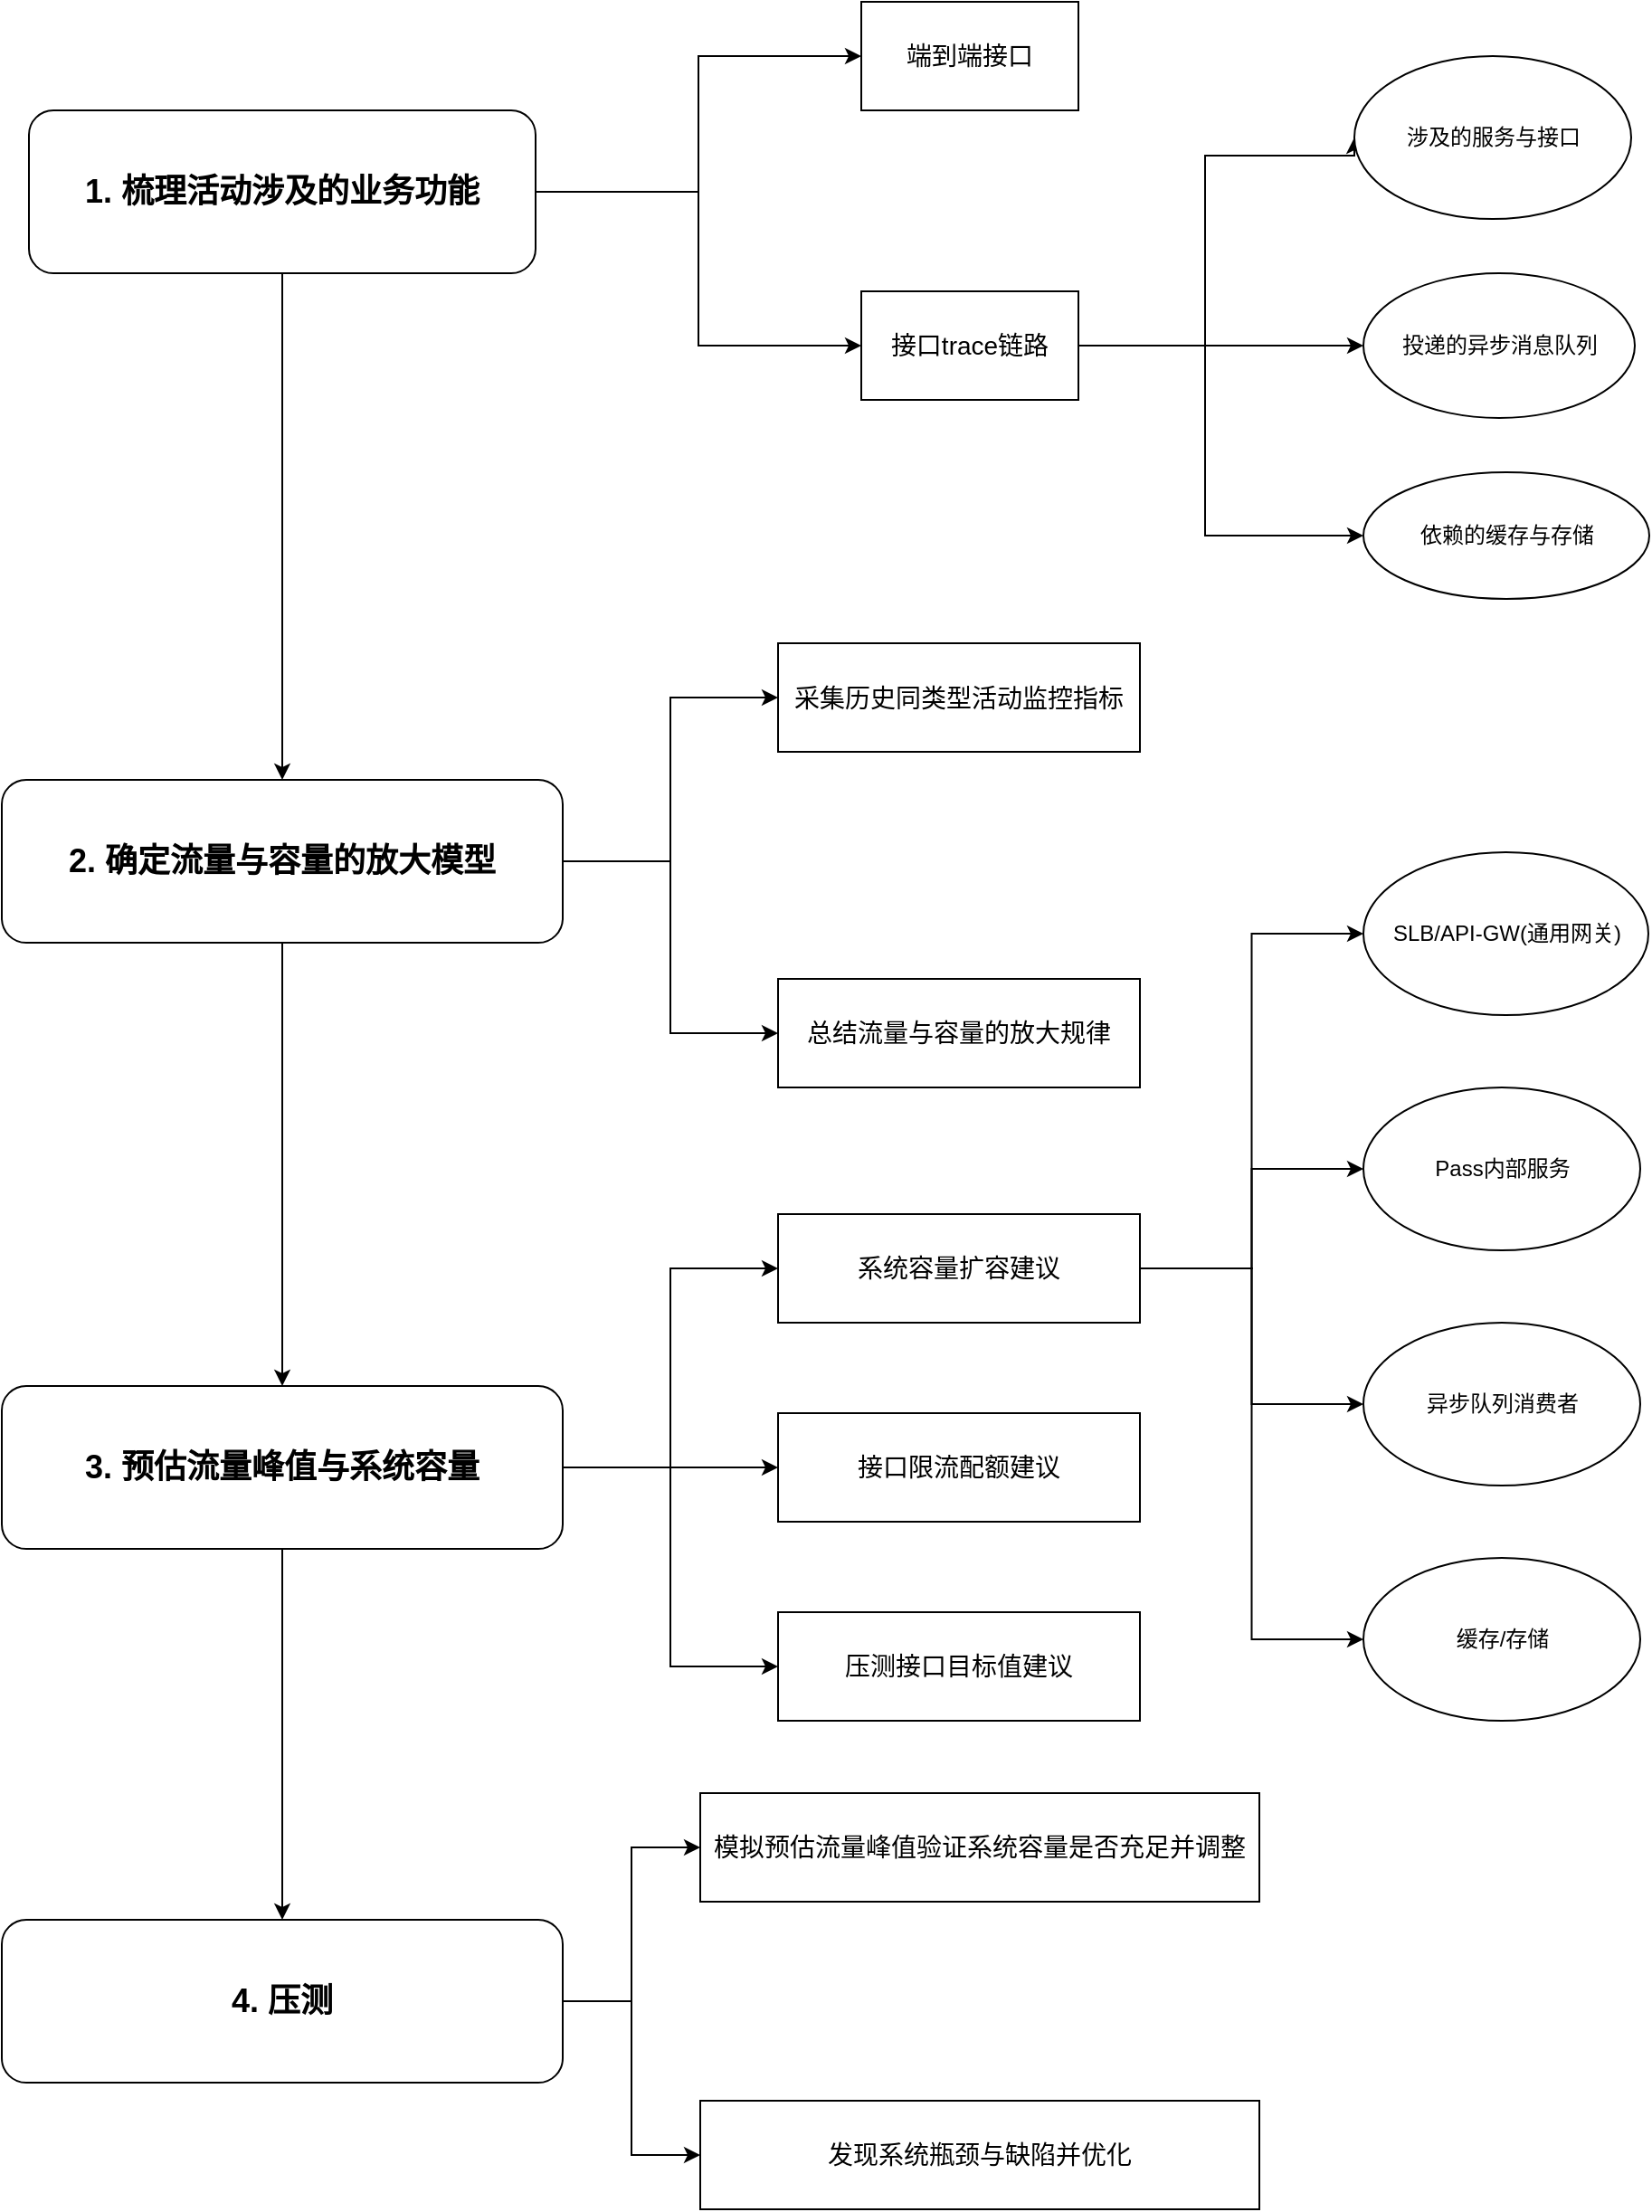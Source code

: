 <mxfile version="26.0.14">
  <diagram name="第 1 页" id="oglCzEgyUQVp-rbr_owY">
    <mxGraphModel dx="2069" dy="785" grid="1" gridSize="10" guides="1" tooltips="1" connect="1" arrows="1" fold="1" page="1" pageScale="1" pageWidth="827" pageHeight="1169" math="0" shadow="0">
      <root>
        <mxCell id="0" />
        <mxCell id="1" parent="0" />
        <mxCell id="Tt0FMffgAjtofy6_wQyA-16" style="edgeStyle=orthogonalEdgeStyle;rounded=0;orthogonalLoop=1;jettySize=auto;html=1;entryX=0;entryY=0.5;entryDx=0;entryDy=0;" edge="1" parent="1" source="Tt0FMffgAjtofy6_wQyA-1" target="Tt0FMffgAjtofy6_wQyA-4">
          <mxGeometry relative="1" as="geometry" />
        </mxCell>
        <mxCell id="Tt0FMffgAjtofy6_wQyA-17" style="edgeStyle=orthogonalEdgeStyle;rounded=0;orthogonalLoop=1;jettySize=auto;html=1;entryX=0;entryY=0.5;entryDx=0;entryDy=0;" edge="1" parent="1" source="Tt0FMffgAjtofy6_wQyA-1" target="Tt0FMffgAjtofy6_wQyA-7">
          <mxGeometry relative="1" as="geometry" />
        </mxCell>
        <mxCell id="Tt0FMffgAjtofy6_wQyA-31" style="edgeStyle=orthogonalEdgeStyle;rounded=0;orthogonalLoop=1;jettySize=auto;html=1;entryX=0.5;entryY=0;entryDx=0;entryDy=0;" edge="1" parent="1" source="Tt0FMffgAjtofy6_wQyA-1" target="Tt0FMffgAjtofy6_wQyA-19">
          <mxGeometry relative="1" as="geometry" />
        </mxCell>
        <mxCell id="Tt0FMffgAjtofy6_wQyA-1" value="&lt;font style=&quot;font-size: 18px;&quot;&gt;&lt;b&gt;1. 梳理活动涉及的业务功能&lt;/b&gt;&lt;/font&gt;" style="rounded=1;whiteSpace=wrap;html=1;" vertex="1" parent="1">
          <mxGeometry y="230" width="280" height="90" as="geometry" />
        </mxCell>
        <mxCell id="Tt0FMffgAjtofy6_wQyA-4" value="&lt;font style=&quot;font-size: 14px;&quot;&gt;端到端接口&lt;/font&gt;" style="rounded=0;whiteSpace=wrap;html=1;" vertex="1" parent="1">
          <mxGeometry x="460" y="170" width="120" height="60" as="geometry" />
        </mxCell>
        <mxCell id="Tt0FMffgAjtofy6_wQyA-21" style="edgeStyle=orthogonalEdgeStyle;rounded=0;orthogonalLoop=1;jettySize=auto;html=1;entryX=0;entryY=0.5;entryDx=0;entryDy=0;" edge="1" parent="1" source="Tt0FMffgAjtofy6_wQyA-7" target="Tt0FMffgAjtofy6_wQyA-10">
          <mxGeometry relative="1" as="geometry" />
        </mxCell>
        <mxCell id="Tt0FMffgAjtofy6_wQyA-22" style="edgeStyle=orthogonalEdgeStyle;rounded=0;orthogonalLoop=1;jettySize=auto;html=1;entryX=0;entryY=0.5;entryDx=0;entryDy=0;" edge="1" parent="1" source="Tt0FMffgAjtofy6_wQyA-7" target="Tt0FMffgAjtofy6_wQyA-8">
          <mxGeometry relative="1" as="geometry">
            <Array as="points">
              <mxPoint x="650" y="360" />
              <mxPoint x="650" y="255" />
              <mxPoint x="733" y="255" />
            </Array>
          </mxGeometry>
        </mxCell>
        <mxCell id="Tt0FMffgAjtofy6_wQyA-56" style="edgeStyle=orthogonalEdgeStyle;rounded=0;orthogonalLoop=1;jettySize=auto;html=1;entryX=0;entryY=0.5;entryDx=0;entryDy=0;" edge="1" parent="1" source="Tt0FMffgAjtofy6_wQyA-7" target="Tt0FMffgAjtofy6_wQyA-9">
          <mxGeometry relative="1" as="geometry">
            <Array as="points">
              <mxPoint x="650" y="360" />
              <mxPoint x="650" y="465" />
            </Array>
          </mxGeometry>
        </mxCell>
        <mxCell id="Tt0FMffgAjtofy6_wQyA-7" value="&lt;font style=&quot;font-size: 14px;&quot;&gt;接口trace链路&lt;/font&gt;" style="rounded=0;whiteSpace=wrap;html=1;" vertex="1" parent="1">
          <mxGeometry x="460" y="330" width="120" height="60" as="geometry" />
        </mxCell>
        <mxCell id="Tt0FMffgAjtofy6_wQyA-8" value="涉及的服务与接口" style="ellipse;whiteSpace=wrap;html=1;" vertex="1" parent="1">
          <mxGeometry x="732.5" y="200" width="153" height="90" as="geometry" />
        </mxCell>
        <mxCell id="Tt0FMffgAjtofy6_wQyA-9" value="依赖的缓存与存储" style="ellipse;whiteSpace=wrap;html=1;" vertex="1" parent="1">
          <mxGeometry x="737.5" y="430" width="158" height="70" as="geometry" />
        </mxCell>
        <mxCell id="Tt0FMffgAjtofy6_wQyA-10" value="投递的异步消息队列" style="ellipse;whiteSpace=wrap;html=1;" vertex="1" parent="1">
          <mxGeometry x="737.5" y="320" width="150" height="80" as="geometry" />
        </mxCell>
        <mxCell id="Tt0FMffgAjtofy6_wQyA-29" style="edgeStyle=orthogonalEdgeStyle;rounded=0;orthogonalLoop=1;jettySize=auto;html=1;entryX=0;entryY=0.5;entryDx=0;entryDy=0;" edge="1" parent="1" source="Tt0FMffgAjtofy6_wQyA-19" target="Tt0FMffgAjtofy6_wQyA-27">
          <mxGeometry relative="1" as="geometry" />
        </mxCell>
        <mxCell id="Tt0FMffgAjtofy6_wQyA-30" style="edgeStyle=orthogonalEdgeStyle;rounded=0;orthogonalLoop=1;jettySize=auto;html=1;entryX=0;entryY=0.5;entryDx=0;entryDy=0;" edge="1" parent="1" source="Tt0FMffgAjtofy6_wQyA-19" target="Tt0FMffgAjtofy6_wQyA-28">
          <mxGeometry relative="1" as="geometry" />
        </mxCell>
        <mxCell id="Tt0FMffgAjtofy6_wQyA-44" style="edgeStyle=orthogonalEdgeStyle;rounded=0;orthogonalLoop=1;jettySize=auto;html=1;entryX=0.5;entryY=0;entryDx=0;entryDy=0;" edge="1" parent="1" source="Tt0FMffgAjtofy6_wQyA-19" target="Tt0FMffgAjtofy6_wQyA-25">
          <mxGeometry relative="1" as="geometry" />
        </mxCell>
        <mxCell id="Tt0FMffgAjtofy6_wQyA-19" value="&lt;span style=&quot;font-size: 18px;&quot;&gt;&lt;b&gt;2. 确定流量与容量的放大模型&lt;/b&gt;&lt;/span&gt;" style="rounded=1;whiteSpace=wrap;html=1;" vertex="1" parent="1">
          <mxGeometry x="-15" y="600" width="310" height="90" as="geometry" />
        </mxCell>
        <mxCell id="Tt0FMffgAjtofy6_wQyA-35" style="edgeStyle=orthogonalEdgeStyle;rounded=0;orthogonalLoop=1;jettySize=auto;html=1;entryX=0;entryY=0.5;entryDx=0;entryDy=0;" edge="1" parent="1" source="Tt0FMffgAjtofy6_wQyA-25" target="Tt0FMffgAjtofy6_wQyA-32">
          <mxGeometry relative="1" as="geometry" />
        </mxCell>
        <mxCell id="Tt0FMffgAjtofy6_wQyA-36" style="edgeStyle=orthogonalEdgeStyle;rounded=0;orthogonalLoop=1;jettySize=auto;html=1;entryX=0;entryY=0.5;entryDx=0;entryDy=0;" edge="1" parent="1" source="Tt0FMffgAjtofy6_wQyA-25" target="Tt0FMffgAjtofy6_wQyA-33">
          <mxGeometry relative="1" as="geometry" />
        </mxCell>
        <mxCell id="Tt0FMffgAjtofy6_wQyA-37" style="edgeStyle=orthogonalEdgeStyle;rounded=0;orthogonalLoop=1;jettySize=auto;html=1;entryX=0;entryY=0.5;entryDx=0;entryDy=0;" edge="1" parent="1" source="Tt0FMffgAjtofy6_wQyA-25" target="Tt0FMffgAjtofy6_wQyA-34">
          <mxGeometry relative="1" as="geometry" />
        </mxCell>
        <mxCell id="Tt0FMffgAjtofy6_wQyA-57" style="edgeStyle=orthogonalEdgeStyle;rounded=0;orthogonalLoop=1;jettySize=auto;html=1;entryX=0.5;entryY=0;entryDx=0;entryDy=0;" edge="1" parent="1" source="Tt0FMffgAjtofy6_wQyA-25" target="Tt0FMffgAjtofy6_wQyA-50">
          <mxGeometry relative="1" as="geometry" />
        </mxCell>
        <mxCell id="Tt0FMffgAjtofy6_wQyA-25" value="&lt;span style=&quot;font-size: 18px;&quot;&gt;&lt;b&gt;3. 预估流量峰值与系统容量&lt;/b&gt;&lt;/span&gt;" style="rounded=1;whiteSpace=wrap;html=1;" vertex="1" parent="1">
          <mxGeometry x="-15" y="935" width="310" height="90" as="geometry" />
        </mxCell>
        <mxCell id="Tt0FMffgAjtofy6_wQyA-27" value="&lt;font style=&quot;font-size: 14px;&quot;&gt;采集历史同类型活动监控指标&lt;/font&gt;" style="rounded=0;whiteSpace=wrap;html=1;" vertex="1" parent="1">
          <mxGeometry x="414" y="524.5" width="200" height="60" as="geometry" />
        </mxCell>
        <mxCell id="Tt0FMffgAjtofy6_wQyA-28" value="&lt;font style=&quot;font-size: 14px;&quot;&gt;总结流量与容量的放大规律&lt;/font&gt;" style="rounded=0;whiteSpace=wrap;html=1;" vertex="1" parent="1">
          <mxGeometry x="414" y="710" width="200" height="60" as="geometry" />
        </mxCell>
        <mxCell id="Tt0FMffgAjtofy6_wQyA-41" style="edgeStyle=orthogonalEdgeStyle;rounded=0;orthogonalLoop=1;jettySize=auto;html=1;entryX=0;entryY=0.5;entryDx=0;entryDy=0;" edge="1" parent="1" source="Tt0FMffgAjtofy6_wQyA-32" target="Tt0FMffgAjtofy6_wQyA-38">
          <mxGeometry relative="1" as="geometry" />
        </mxCell>
        <mxCell id="Tt0FMffgAjtofy6_wQyA-43" style="edgeStyle=orthogonalEdgeStyle;rounded=0;orthogonalLoop=1;jettySize=auto;html=1;exitX=1;exitY=0.5;exitDx=0;exitDy=0;entryX=0;entryY=0.5;entryDx=0;entryDy=0;" edge="1" parent="1" source="Tt0FMffgAjtofy6_wQyA-32" target="Tt0FMffgAjtofy6_wQyA-40">
          <mxGeometry relative="1" as="geometry" />
        </mxCell>
        <mxCell id="Tt0FMffgAjtofy6_wQyA-48" style="edgeStyle=orthogonalEdgeStyle;rounded=0;orthogonalLoop=1;jettySize=auto;html=1;entryX=0;entryY=0.5;entryDx=0;entryDy=0;" edge="1" parent="1" source="Tt0FMffgAjtofy6_wQyA-32" target="Tt0FMffgAjtofy6_wQyA-47">
          <mxGeometry relative="1" as="geometry" />
        </mxCell>
        <mxCell id="Tt0FMffgAjtofy6_wQyA-49" style="edgeStyle=orthogonalEdgeStyle;rounded=0;orthogonalLoop=1;jettySize=auto;html=1;entryX=0;entryY=0.5;entryDx=0;entryDy=0;" edge="1" parent="1" source="Tt0FMffgAjtofy6_wQyA-32" target="Tt0FMffgAjtofy6_wQyA-39">
          <mxGeometry relative="1" as="geometry" />
        </mxCell>
        <mxCell id="Tt0FMffgAjtofy6_wQyA-32" value="&lt;font style=&quot;font-size: 14px;&quot;&gt;系统容量扩容建议&lt;/font&gt;" style="rounded=0;whiteSpace=wrap;html=1;" vertex="1" parent="1">
          <mxGeometry x="414" y="840" width="200" height="60" as="geometry" />
        </mxCell>
        <mxCell id="Tt0FMffgAjtofy6_wQyA-33" value="&lt;font style=&quot;font-size: 14px;&quot;&gt;接口限流配额建议&lt;/font&gt;" style="rounded=0;whiteSpace=wrap;html=1;" vertex="1" parent="1">
          <mxGeometry x="414" y="950" width="200" height="60" as="geometry" />
        </mxCell>
        <mxCell id="Tt0FMffgAjtofy6_wQyA-34" value="&lt;font style=&quot;font-size: 14px;&quot;&gt;压测接口目标值建议&lt;/font&gt;" style="rounded=0;whiteSpace=wrap;html=1;" vertex="1" parent="1">
          <mxGeometry x="414" y="1060" width="200" height="60" as="geometry" />
        </mxCell>
        <mxCell id="Tt0FMffgAjtofy6_wQyA-38" value="SLB/API-GW(通用网关)" style="ellipse;whiteSpace=wrap;html=1;" vertex="1" parent="1">
          <mxGeometry x="737.5" y="640" width="157.5" height="90" as="geometry" />
        </mxCell>
        <mxCell id="Tt0FMffgAjtofy6_wQyA-39" value="Pass内部服务" style="ellipse;whiteSpace=wrap;html=1;" vertex="1" parent="1">
          <mxGeometry x="737.5" y="770" width="153" height="90" as="geometry" />
        </mxCell>
        <mxCell id="Tt0FMffgAjtofy6_wQyA-40" value="缓存/存储" style="ellipse;whiteSpace=wrap;html=1;" vertex="1" parent="1">
          <mxGeometry x="737.5" y="1030" width="153" height="90" as="geometry" />
        </mxCell>
        <mxCell id="Tt0FMffgAjtofy6_wQyA-47" value="异步队列消费者" style="ellipse;whiteSpace=wrap;html=1;" vertex="1" parent="1">
          <mxGeometry x="737.5" y="900" width="153" height="90" as="geometry" />
        </mxCell>
        <mxCell id="Tt0FMffgAjtofy6_wQyA-53" style="edgeStyle=orthogonalEdgeStyle;rounded=0;orthogonalLoop=1;jettySize=auto;html=1;entryX=0;entryY=0.5;entryDx=0;entryDy=0;" edge="1" parent="1" source="Tt0FMffgAjtofy6_wQyA-50" target="Tt0FMffgAjtofy6_wQyA-51">
          <mxGeometry relative="1" as="geometry" />
        </mxCell>
        <mxCell id="Tt0FMffgAjtofy6_wQyA-55" style="edgeStyle=orthogonalEdgeStyle;rounded=0;orthogonalLoop=1;jettySize=auto;html=1;exitX=1;exitY=0.5;exitDx=0;exitDy=0;entryX=0;entryY=0.5;entryDx=0;entryDy=0;" edge="1" parent="1" source="Tt0FMffgAjtofy6_wQyA-50" target="Tt0FMffgAjtofy6_wQyA-52">
          <mxGeometry relative="1" as="geometry" />
        </mxCell>
        <mxCell id="Tt0FMffgAjtofy6_wQyA-50" value="&lt;span style=&quot;font-size: 18px;&quot;&gt;&lt;b&gt;4. 压测&lt;/b&gt;&lt;/span&gt;" style="rounded=1;whiteSpace=wrap;html=1;" vertex="1" parent="1">
          <mxGeometry x="-15" y="1230" width="310" height="90" as="geometry" />
        </mxCell>
        <mxCell id="Tt0FMffgAjtofy6_wQyA-51" value="&lt;font style=&quot;font-size: 14px;&quot;&gt;模拟预估流量峰值验证系统容量是否充足并调整&lt;/font&gt;" style="rounded=0;whiteSpace=wrap;html=1;" vertex="1" parent="1">
          <mxGeometry x="371" y="1160" width="309" height="60" as="geometry" />
        </mxCell>
        <mxCell id="Tt0FMffgAjtofy6_wQyA-52" value="&lt;font style=&quot;font-size: 14px;&quot;&gt;发现系统瓶颈与缺陷并优化&lt;/font&gt;" style="rounded=0;whiteSpace=wrap;html=1;" vertex="1" parent="1">
          <mxGeometry x="371" y="1330" width="309" height="60" as="geometry" />
        </mxCell>
      </root>
    </mxGraphModel>
  </diagram>
</mxfile>
